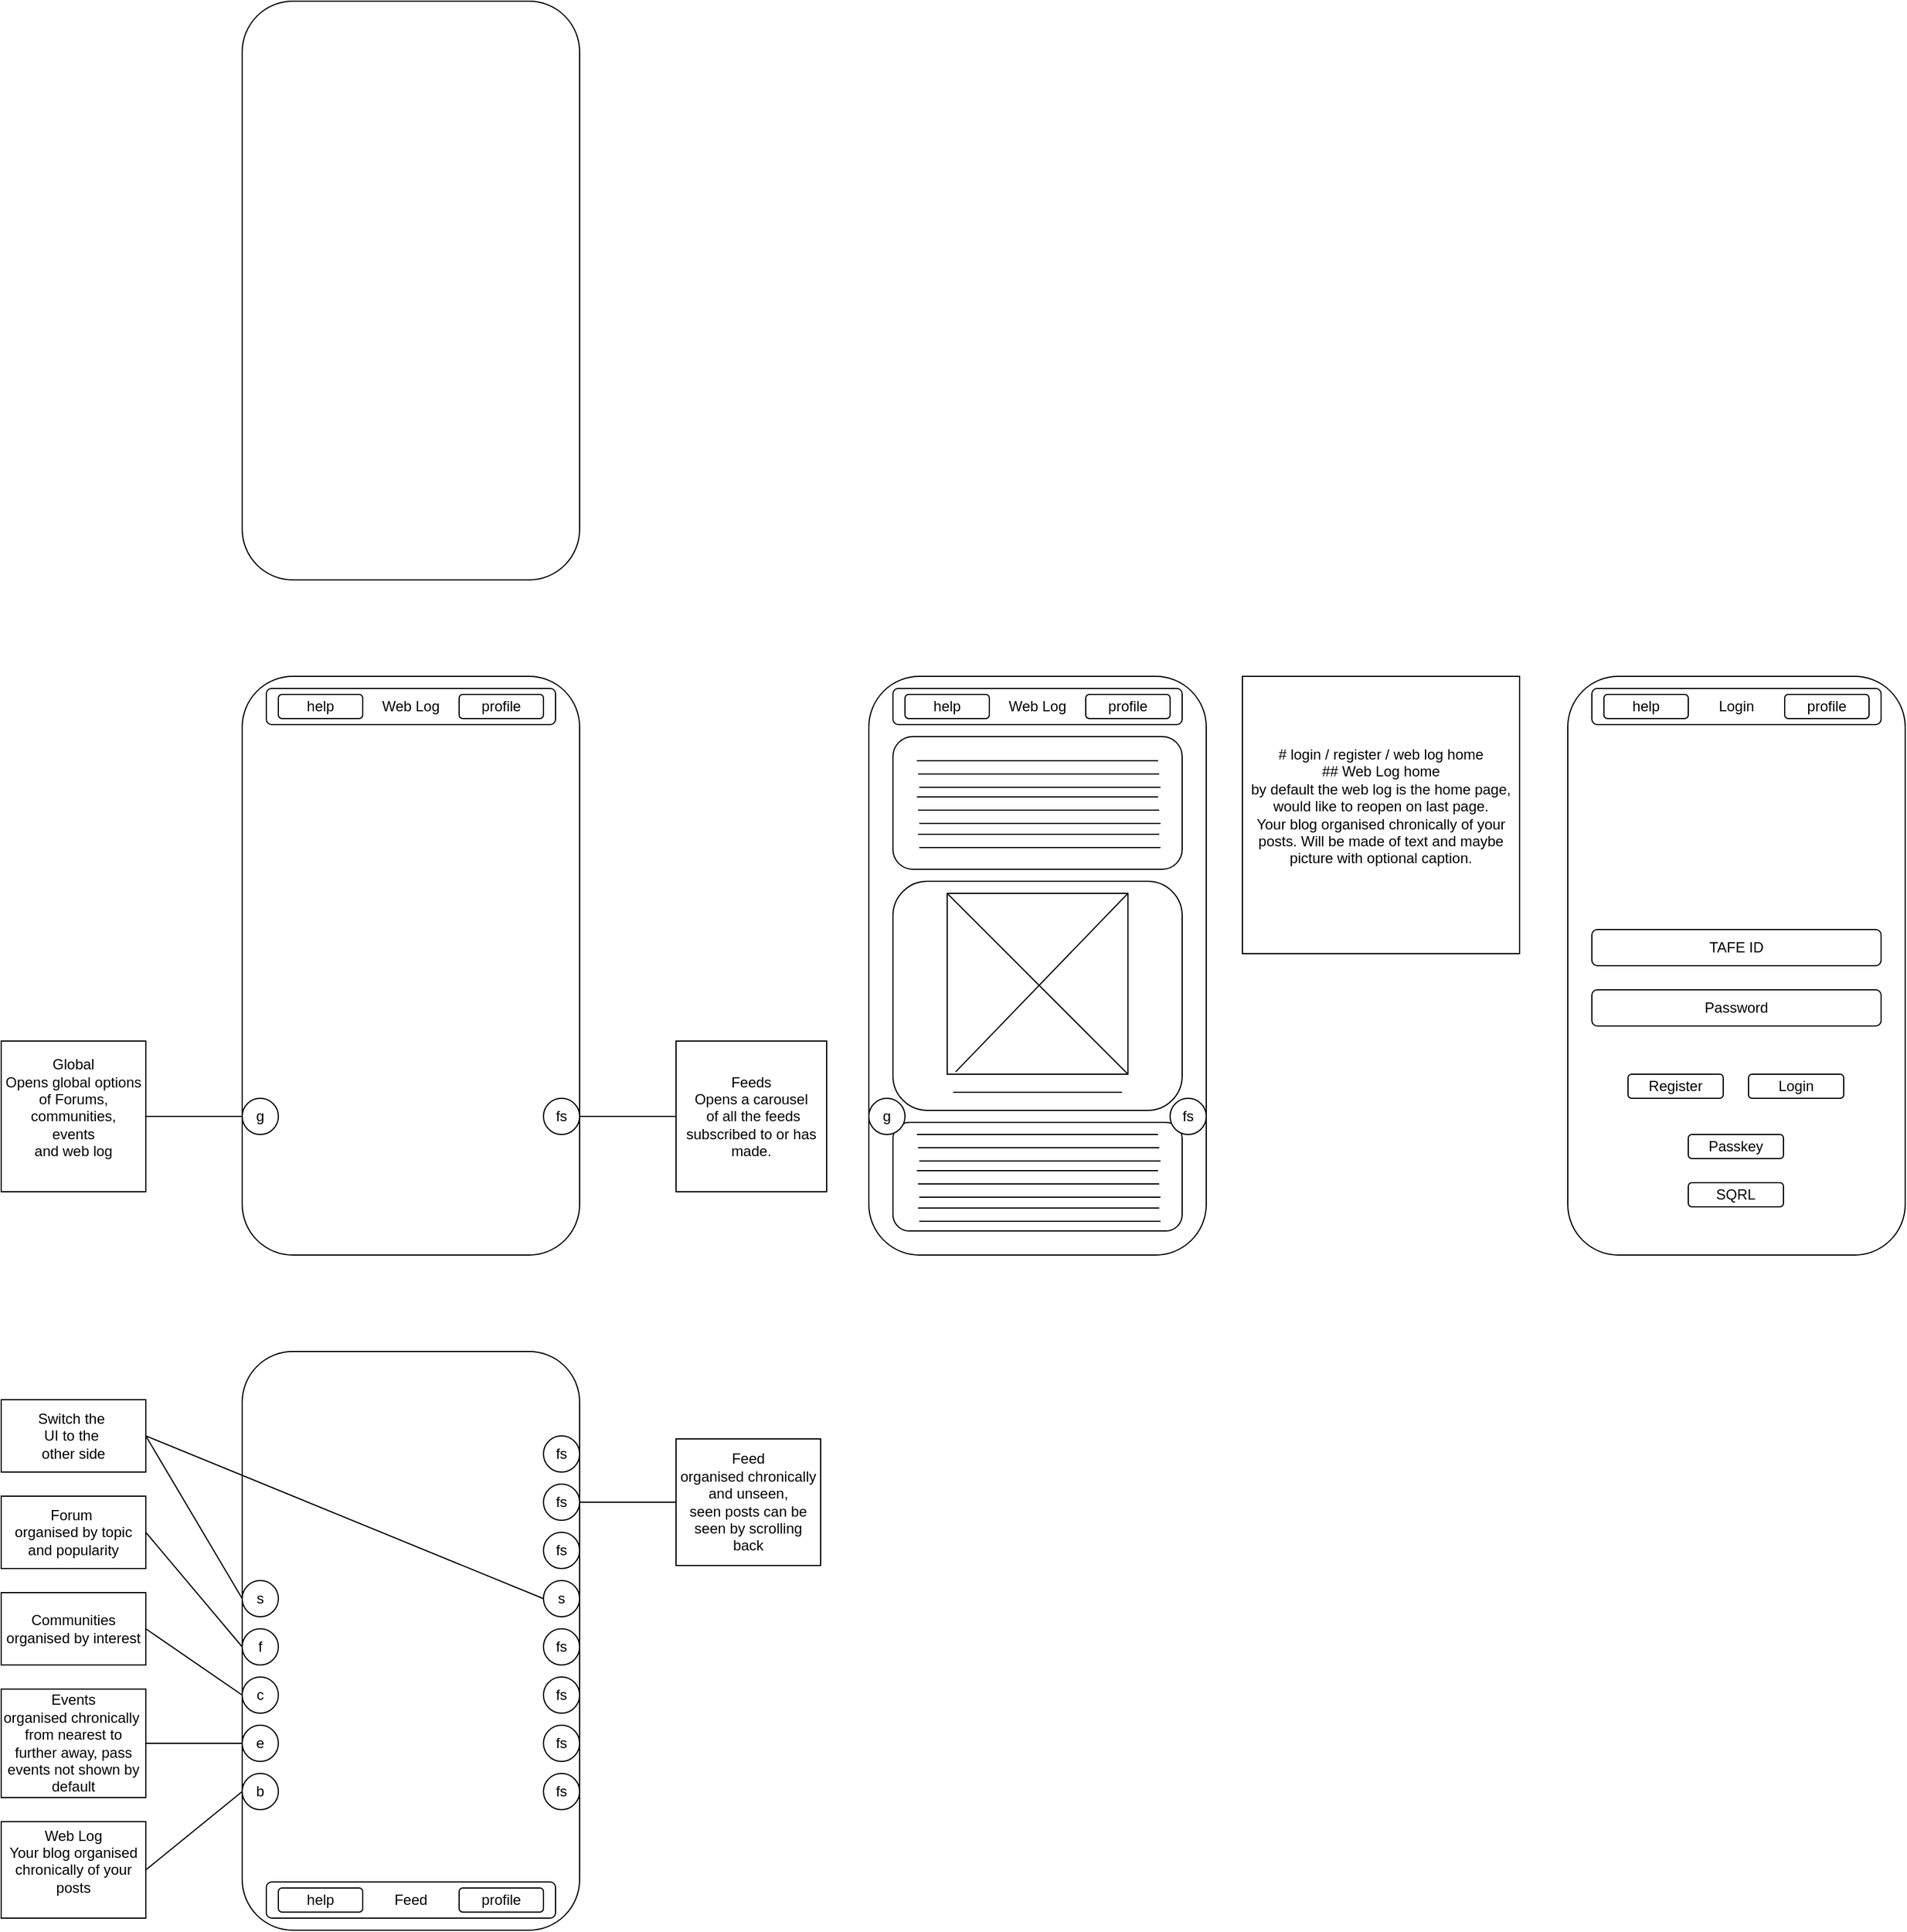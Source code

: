 <mxfile version="26.0.14">
  <diagram name="Page-1" id="ityvs8Irgx1J0kxPsXEz">
    <mxGraphModel dx="1861" dy="562" grid="1" gridSize="10" guides="1" tooltips="1" connect="1" arrows="1" fold="1" page="1" pageScale="1" pageWidth="826" pageHeight="1169" math="0" shadow="0">
      <root>
        <mxCell id="0" />
        <mxCell id="1" parent="0" />
        <mxCell id="J9n1R6baBEnanZzoKZ7X-1" value="" style="rounded=1;whiteSpace=wrap;html=1;" parent="1" vertex="1">
          <mxGeometry x="80" y="80" width="280" height="480" as="geometry" />
        </mxCell>
        <mxCell id="J9n1R6baBEnanZzoKZ7X-2" value="" style="rounded=1;whiteSpace=wrap;html=1;" parent="1" vertex="1">
          <mxGeometry x="80" y="640" width="280" height="480" as="geometry" />
        </mxCell>
        <mxCell id="J9n1R6baBEnanZzoKZ7X-3" value="g" style="ellipse;whiteSpace=wrap;html=1;aspect=fixed;" parent="1" vertex="1">
          <mxGeometry x="80" y="990" width="30" height="30" as="geometry" />
        </mxCell>
        <mxCell id="J9n1R6baBEnanZzoKZ7X-4" value="fs" style="ellipse;whiteSpace=wrap;html=1;aspect=fixed;" parent="1" vertex="1">
          <mxGeometry x="330" y="990" width="30" height="30" as="geometry" />
        </mxCell>
        <mxCell id="J9n1R6baBEnanZzoKZ7X-5" value="Web Log" style="rounded=1;whiteSpace=wrap;html=1;" parent="1" vertex="1">
          <mxGeometry x="100" y="650" width="240" height="30" as="geometry" />
        </mxCell>
        <mxCell id="J9n1R6baBEnanZzoKZ7X-6" value="help" style="rounded=1;whiteSpace=wrap;html=1;" parent="1" vertex="1">
          <mxGeometry x="110" y="655" width="70" height="20" as="geometry" />
        </mxCell>
        <mxCell id="J9n1R6baBEnanZzoKZ7X-7" value="profile" style="rounded=1;whiteSpace=wrap;html=1;" parent="1" vertex="1">
          <mxGeometry x="260" y="655" width="70" height="20" as="geometry" />
        </mxCell>
        <mxCell id="J9n1R6baBEnanZzoKZ7X-8" value="" style="rounded=1;whiteSpace=wrap;html=1;" parent="1" vertex="1">
          <mxGeometry x="80" y="1200" width="280" height="480" as="geometry" />
        </mxCell>
        <mxCell id="J9n1R6baBEnanZzoKZ7X-9" value="b" style="ellipse;whiteSpace=wrap;html=1;aspect=fixed;" parent="1" vertex="1">
          <mxGeometry x="80" y="1550" width="30" height="30" as="geometry" />
        </mxCell>
        <mxCell id="J9n1R6baBEnanZzoKZ7X-10" value="fs" style="ellipse;whiteSpace=wrap;html=1;aspect=fixed;" parent="1" vertex="1">
          <mxGeometry x="330" y="1550" width="30" height="30" as="geometry" />
        </mxCell>
        <mxCell id="J9n1R6baBEnanZzoKZ7X-11" value="Feed" style="rounded=1;whiteSpace=wrap;html=1;" parent="1" vertex="1">
          <mxGeometry x="100" y="1640" width="240" height="30" as="geometry" />
        </mxCell>
        <mxCell id="J9n1R6baBEnanZzoKZ7X-12" value="help" style="rounded=1;whiteSpace=wrap;html=1;" parent="1" vertex="1">
          <mxGeometry x="110" y="1645" width="70" height="20" as="geometry" />
        </mxCell>
        <mxCell id="J9n1R6baBEnanZzoKZ7X-13" value="profile" style="rounded=1;whiteSpace=wrap;html=1;" parent="1" vertex="1">
          <mxGeometry x="260" y="1645" width="70" height="20" as="geometry" />
        </mxCell>
        <mxCell id="J9n1R6baBEnanZzoKZ7X-14" value="&lt;div&gt;Global&lt;/div&gt;&lt;div&gt;Opens global options of Forums,&lt;/div&gt;&lt;div&gt;communities,&lt;/div&gt;&lt;div&gt;events&lt;/div&gt;&lt;div&gt;and web log&lt;/div&gt;&lt;div&gt;&lt;br&gt;&lt;/div&gt;" style="rounded=0;whiteSpace=wrap;html=1;" parent="1" vertex="1">
          <mxGeometry x="-120" y="942.5" width="120" height="125" as="geometry" />
        </mxCell>
        <mxCell id="J9n1R6baBEnanZzoKZ7X-15" value="" style="endArrow=none;html=1;rounded=0;exitX=1;exitY=0.5;exitDx=0;exitDy=0;entryX=0;entryY=0.5;entryDx=0;entryDy=0;" parent="1" source="J9n1R6baBEnanZzoKZ7X-14" target="J9n1R6baBEnanZzoKZ7X-3" edge="1">
          <mxGeometry width="50" height="50" relative="1" as="geometry">
            <mxPoint x="160" y="920" as="sourcePoint" />
            <mxPoint x="210" y="870" as="targetPoint" />
          </mxGeometry>
        </mxCell>
        <mxCell id="J9n1R6baBEnanZzoKZ7X-16" value="&lt;div&gt;Feeds&lt;/div&gt;&lt;div&gt;Opens a carousel&lt;/div&gt;&lt;div&gt;&amp;nbsp;of all the feeds &lt;br&gt;&lt;/div&gt;&lt;div&gt;subscribed to or has &lt;br&gt;&lt;/div&gt;&lt;div&gt;made.&lt;/div&gt;" style="whiteSpace=wrap;html=1;aspect=fixed;" parent="1" vertex="1">
          <mxGeometry x="440" y="942.5" width="125" height="125" as="geometry" />
        </mxCell>
        <mxCell id="J9n1R6baBEnanZzoKZ7X-17" value="" style="endArrow=none;html=1;rounded=0;entryX=0;entryY=0.5;entryDx=0;entryDy=0;exitX=1;exitY=0.5;exitDx=0;exitDy=0;exitPerimeter=0;" parent="1" source="J9n1R6baBEnanZzoKZ7X-4" target="J9n1R6baBEnanZzoKZ7X-16" edge="1">
          <mxGeometry width="50" height="50" relative="1" as="geometry">
            <mxPoint x="370" y="1000" as="sourcePoint" />
            <mxPoint x="210" y="870" as="targetPoint" />
          </mxGeometry>
        </mxCell>
        <mxCell id="J9n1R6baBEnanZzoKZ7X-18" value="fs" style="ellipse;whiteSpace=wrap;html=1;aspect=fixed;" parent="1" vertex="1">
          <mxGeometry x="330" y="1510" width="30" height="30" as="geometry" />
        </mxCell>
        <mxCell id="J9n1R6baBEnanZzoKZ7X-19" value="fs" style="ellipse;whiteSpace=wrap;html=1;aspect=fixed;" parent="1" vertex="1">
          <mxGeometry x="330" y="1470" width="30" height="30" as="geometry" />
        </mxCell>
        <mxCell id="J9n1R6baBEnanZzoKZ7X-20" value="fs" style="ellipse;whiteSpace=wrap;html=1;aspect=fixed;" parent="1" vertex="1">
          <mxGeometry x="330" y="1430" width="30" height="30" as="geometry" />
        </mxCell>
        <mxCell id="J9n1R6baBEnanZzoKZ7X-21" value="e" style="ellipse;whiteSpace=wrap;html=1;aspect=fixed;" parent="1" vertex="1">
          <mxGeometry x="80" y="1510" width="30" height="30" as="geometry" />
        </mxCell>
        <mxCell id="J9n1R6baBEnanZzoKZ7X-22" value="c" style="ellipse;whiteSpace=wrap;html=1;aspect=fixed;" parent="1" vertex="1">
          <mxGeometry x="80" y="1470" width="30" height="30" as="geometry" />
        </mxCell>
        <mxCell id="J9n1R6baBEnanZzoKZ7X-23" value="f" style="ellipse;whiteSpace=wrap;html=1;aspect=fixed;" parent="1" vertex="1">
          <mxGeometry x="80" y="1430" width="30" height="30" as="geometry" />
        </mxCell>
        <mxCell id="J9n1R6baBEnanZzoKZ7X-24" value="s" style="ellipse;whiteSpace=wrap;html=1;aspect=fixed;" parent="1" vertex="1">
          <mxGeometry x="80" y="1390" width="30" height="30" as="geometry" />
        </mxCell>
        <mxCell id="J9n1R6baBEnanZzoKZ7X-25" value="s" style="ellipse;whiteSpace=wrap;html=1;aspect=fixed;" parent="1" vertex="1">
          <mxGeometry x="330" y="1390" width="30" height="30" as="geometry" />
        </mxCell>
        <mxCell id="J9n1R6baBEnanZzoKZ7X-26" value="fs" style="ellipse;whiteSpace=wrap;html=1;aspect=fixed;" parent="1" vertex="1">
          <mxGeometry x="330" y="1350" width="30" height="30" as="geometry" />
        </mxCell>
        <mxCell id="J9n1R6baBEnanZzoKZ7X-27" value="fs" style="ellipse;whiteSpace=wrap;html=1;aspect=fixed;" parent="1" vertex="1">
          <mxGeometry x="330" y="1310" width="30" height="30" as="geometry" />
        </mxCell>
        <mxCell id="J9n1R6baBEnanZzoKZ7X-28" value="fs" style="ellipse;whiteSpace=wrap;html=1;aspect=fixed;" parent="1" vertex="1">
          <mxGeometry x="330" y="1270" width="30" height="30" as="geometry" />
        </mxCell>
        <mxCell id="J9n1R6baBEnanZzoKZ7X-29" value="&lt;div&gt;Switch the&amp;nbsp;&lt;/div&gt;&lt;div&gt;UI to the&amp;nbsp;&lt;/div&gt;&lt;div&gt;other side&lt;/div&gt;" style="rounded=0;whiteSpace=wrap;html=1;" parent="1" vertex="1">
          <mxGeometry x="-120" y="1240" width="120" height="60" as="geometry" />
        </mxCell>
        <mxCell id="J9n1R6baBEnanZzoKZ7X-30" value="" style="endArrow=none;html=1;rounded=0;exitX=1;exitY=0.5;exitDx=0;exitDy=0;entryX=0;entryY=0.5;entryDx=0;entryDy=0;" parent="1" source="J9n1R6baBEnanZzoKZ7X-29" target="J9n1R6baBEnanZzoKZ7X-25" edge="1">
          <mxGeometry width="50" height="50" relative="1" as="geometry">
            <mxPoint x="290" y="1370" as="sourcePoint" />
            <mxPoint x="340" y="1320" as="targetPoint" />
          </mxGeometry>
        </mxCell>
        <mxCell id="J9n1R6baBEnanZzoKZ7X-31" value="" style="endArrow=none;html=1;rounded=0;exitX=1;exitY=0.5;exitDx=0;exitDy=0;entryX=0;entryY=0.5;entryDx=0;entryDy=0;" parent="1" source="J9n1R6baBEnanZzoKZ7X-29" target="J9n1R6baBEnanZzoKZ7X-24" edge="1">
          <mxGeometry width="50" height="50" relative="1" as="geometry">
            <mxPoint x="290" y="1370" as="sourcePoint" />
            <mxPoint x="340" y="1320" as="targetPoint" />
          </mxGeometry>
        </mxCell>
        <mxCell id="J9n1R6baBEnanZzoKZ7X-32" value="&lt;div&gt;Forum&amp;nbsp;&lt;/div&gt;&lt;div&gt;organised by topic&lt;/div&gt;&lt;div&gt;and popularity &lt;/div&gt;" style="rounded=0;whiteSpace=wrap;html=1;" parent="1" vertex="1">
          <mxGeometry x="-120" y="1320" width="120" height="60" as="geometry" />
        </mxCell>
        <mxCell id="J9n1R6baBEnanZzoKZ7X-33" value="" style="endArrow=none;html=1;rounded=0;exitX=1;exitY=0.5;exitDx=0;exitDy=0;entryX=0;entryY=0.5;entryDx=0;entryDy=0;" parent="1" source="J9n1R6baBEnanZzoKZ7X-32" target="J9n1R6baBEnanZzoKZ7X-23" edge="1">
          <mxGeometry width="50" height="50" relative="1" as="geometry">
            <mxPoint x="290" y="1370" as="sourcePoint" />
            <mxPoint x="340" y="1320" as="targetPoint" />
          </mxGeometry>
        </mxCell>
        <mxCell id="J9n1R6baBEnanZzoKZ7X-34" value="&lt;div&gt;Communities&lt;/div&gt;&lt;div&gt;organised by interest&lt;/div&gt;" style="rounded=0;whiteSpace=wrap;html=1;" parent="1" vertex="1">
          <mxGeometry x="-120" y="1400" width="120" height="60" as="geometry" />
        </mxCell>
        <mxCell id="J9n1R6baBEnanZzoKZ7X-35" value="" style="endArrow=none;html=1;rounded=0;exitX=1;exitY=0.5;exitDx=0;exitDy=0;entryX=0;entryY=0.5;entryDx=0;entryDy=0;" parent="1" source="J9n1R6baBEnanZzoKZ7X-34" target="J9n1R6baBEnanZzoKZ7X-22" edge="1">
          <mxGeometry width="50" height="50" relative="1" as="geometry">
            <mxPoint x="290" y="1370" as="sourcePoint" />
            <mxPoint x="340" y="1320" as="targetPoint" />
          </mxGeometry>
        </mxCell>
        <mxCell id="J9n1R6baBEnanZzoKZ7X-36" value="&lt;div&gt;Events&lt;/div&gt;&lt;div&gt;organised chronically&amp;nbsp;&lt;/div&gt;&lt;div&gt;from nearest to further away, pass events not shown by default &lt;br&gt;&lt;/div&gt;" style="rounded=0;whiteSpace=wrap;html=1;" parent="1" vertex="1">
          <mxGeometry x="-120" y="1480" width="120" height="90" as="geometry" />
        </mxCell>
        <mxCell id="J9n1R6baBEnanZzoKZ7X-37" value="" style="endArrow=none;html=1;rounded=0;exitX=1;exitY=0.5;exitDx=0;exitDy=0;entryX=0;entryY=0.5;entryDx=0;entryDy=0;" parent="1" source="J9n1R6baBEnanZzoKZ7X-36" target="J9n1R6baBEnanZzoKZ7X-21" edge="1">
          <mxGeometry width="50" height="50" relative="1" as="geometry">
            <mxPoint x="290" y="1370" as="sourcePoint" />
            <mxPoint x="340" y="1320" as="targetPoint" />
          </mxGeometry>
        </mxCell>
        <mxCell id="J9n1R6baBEnanZzoKZ7X-38" value="&lt;div&gt;Web Log&lt;/div&gt;&lt;div&gt;Your blog organised&lt;/div&gt;&lt;div&gt;chronically of your posts &lt;br&gt;&lt;/div&gt;&lt;div&gt;&lt;br&gt;&lt;/div&gt;" style="rounded=0;whiteSpace=wrap;html=1;" parent="1" vertex="1">
          <mxGeometry x="-120" y="1590" width="120" height="80" as="geometry" />
        </mxCell>
        <mxCell id="J9n1R6baBEnanZzoKZ7X-39" value="" style="endArrow=none;html=1;rounded=0;exitX=1;exitY=0.5;exitDx=0;exitDy=0;entryX=0;entryY=0.5;entryDx=0;entryDy=0;" parent="1" source="J9n1R6baBEnanZzoKZ7X-38" target="J9n1R6baBEnanZzoKZ7X-9" edge="1">
          <mxGeometry width="50" height="50" relative="1" as="geometry">
            <mxPoint x="290" y="1370" as="sourcePoint" />
            <mxPoint x="340" y="1320" as="targetPoint" />
          </mxGeometry>
        </mxCell>
        <mxCell id="J9n1R6baBEnanZzoKZ7X-40" value="&lt;div&gt;Feed&lt;/div&gt;&lt;div&gt;organised chronically&lt;/div&gt;&lt;div&gt;and unseen,&lt;/div&gt;&lt;div&gt;seen posts can be seen by scrolling back&lt;/div&gt;" style="rounded=0;whiteSpace=wrap;html=1;" parent="1" vertex="1">
          <mxGeometry x="440" y="1272.5" width="120" height="105" as="geometry" />
        </mxCell>
        <mxCell id="J9n1R6baBEnanZzoKZ7X-41" value="" style="endArrow=none;html=1;rounded=0;exitX=1;exitY=0.5;exitDx=0;exitDy=0;entryX=0;entryY=0.5;entryDx=0;entryDy=0;" parent="1" source="J9n1R6baBEnanZzoKZ7X-27" target="J9n1R6baBEnanZzoKZ7X-40" edge="1">
          <mxGeometry width="50" height="50" relative="1" as="geometry">
            <mxPoint x="290" y="1370" as="sourcePoint" />
            <mxPoint x="340" y="1320" as="targetPoint" />
          </mxGeometry>
        </mxCell>
        <mxCell id="amp9jhjnXLexpan_Ufj_-1" value="" style="rounded=1;whiteSpace=wrap;html=1;" vertex="1" parent="1">
          <mxGeometry x="600" y="640" width="280" height="480" as="geometry" />
        </mxCell>
        <mxCell id="amp9jhjnXLexpan_Ufj_-4" value="Web Log" style="rounded=1;whiteSpace=wrap;html=1;" vertex="1" parent="1">
          <mxGeometry x="620" y="650" width="240" height="30" as="geometry" />
        </mxCell>
        <mxCell id="amp9jhjnXLexpan_Ufj_-5" value="help" style="rounded=1;whiteSpace=wrap;html=1;" vertex="1" parent="1">
          <mxGeometry x="630" y="655" width="70" height="20" as="geometry" />
        </mxCell>
        <mxCell id="amp9jhjnXLexpan_Ufj_-6" value="profile" style="rounded=1;whiteSpace=wrap;html=1;" vertex="1" parent="1">
          <mxGeometry x="780" y="655" width="70" height="20" as="geometry" />
        </mxCell>
        <mxCell id="amp9jhjnXLexpan_Ufj_-7" value="" style="rounded=1;whiteSpace=wrap;html=1;" vertex="1" parent="1">
          <mxGeometry x="620" y="690" width="240" height="110" as="geometry" />
        </mxCell>
        <mxCell id="amp9jhjnXLexpan_Ufj_-8" value="" style="rounded=1;whiteSpace=wrap;html=1;" vertex="1" parent="1">
          <mxGeometry x="620" y="810" width="240" height="190" as="geometry" />
        </mxCell>
        <mxCell id="amp9jhjnXLexpan_Ufj_-9" value="" style="rounded=1;whiteSpace=wrap;html=1;" vertex="1" parent="1">
          <mxGeometry x="620" y="1010" width="240" height="90" as="geometry" />
        </mxCell>
        <mxCell id="amp9jhjnXLexpan_Ufj_-3" value="fs" style="ellipse;whiteSpace=wrap;html=1;aspect=fixed;" vertex="1" parent="1">
          <mxGeometry x="850" y="990" width="30" height="30" as="geometry" />
        </mxCell>
        <mxCell id="amp9jhjnXLexpan_Ufj_-2" value="g" style="ellipse;whiteSpace=wrap;html=1;aspect=fixed;" vertex="1" parent="1">
          <mxGeometry x="600" y="990" width="30" height="30" as="geometry" />
        </mxCell>
        <mxCell id="amp9jhjnXLexpan_Ufj_-11" value="" style="whiteSpace=wrap;html=1;aspect=fixed;" vertex="1" parent="1">
          <mxGeometry x="665" y="820" width="150" height="150" as="geometry" />
        </mxCell>
        <mxCell id="amp9jhjnXLexpan_Ufj_-12" value="" style="endArrow=none;html=1;rounded=0;entryX=0.792;entryY=0.895;entryDx=0;entryDy=0;entryPerimeter=0;exitX=0.208;exitY=0.895;exitDx=0;exitDy=0;exitPerimeter=0;" edge="1" parent="1">
          <mxGeometry width="50" height="50" relative="1" as="geometry">
            <mxPoint x="669.92" y="985.05" as="sourcePoint" />
            <mxPoint x="810.08" y="985.05" as="targetPoint" />
          </mxGeometry>
        </mxCell>
        <mxCell id="amp9jhjnXLexpan_Ufj_-13" value="" style="endArrow=none;html=1;rounded=0;entryX=1;entryY=0;entryDx=0;entryDy=0;exitX=0.047;exitY=0.987;exitDx=0;exitDy=0;exitPerimeter=0;" edge="1" parent="1" source="amp9jhjnXLexpan_Ufj_-11" target="amp9jhjnXLexpan_Ufj_-11">
          <mxGeometry width="50" height="50" relative="1" as="geometry">
            <mxPoint x="520" y="900" as="sourcePoint" />
            <mxPoint x="570" y="850" as="targetPoint" />
          </mxGeometry>
        </mxCell>
        <mxCell id="amp9jhjnXLexpan_Ufj_-14" value="" style="endArrow=none;html=1;rounded=0;entryX=0;entryY=0;entryDx=0;entryDy=0;exitX=1;exitY=1;exitDx=0;exitDy=0;" edge="1" parent="1" source="amp9jhjnXLexpan_Ufj_-11" target="amp9jhjnXLexpan_Ufj_-11">
          <mxGeometry width="50" height="50" relative="1" as="geometry">
            <mxPoint x="520" y="900" as="sourcePoint" />
            <mxPoint x="570" y="850" as="targetPoint" />
          </mxGeometry>
        </mxCell>
        <mxCell id="amp9jhjnXLexpan_Ufj_-15" value="" style="endArrow=none;html=1;rounded=0;exitX=0.208;exitY=0.895;exitDx=0;exitDy=0;exitPerimeter=0;" edge="1" parent="1">
          <mxGeometry width="50" height="50" relative="1" as="geometry">
            <mxPoint x="639.84" y="710" as="sourcePoint" />
            <mxPoint x="840" y="710" as="targetPoint" />
          </mxGeometry>
        </mxCell>
        <mxCell id="amp9jhjnXLexpan_Ufj_-17" value="" style="endArrow=none;html=1;rounded=0;exitX=0.208;exitY=0.895;exitDx=0;exitDy=0;exitPerimeter=0;" edge="1" parent="1">
          <mxGeometry width="50" height="50" relative="1" as="geometry">
            <mxPoint x="640.84" y="721" as="sourcePoint" />
            <mxPoint x="841" y="721" as="targetPoint" />
          </mxGeometry>
        </mxCell>
        <mxCell id="amp9jhjnXLexpan_Ufj_-18" value="" style="endArrow=none;html=1;rounded=0;exitX=0.208;exitY=0.895;exitDx=0;exitDy=0;exitPerimeter=0;" edge="1" parent="1">
          <mxGeometry width="50" height="50" relative="1" as="geometry">
            <mxPoint x="641.84" y="732" as="sourcePoint" />
            <mxPoint x="842" y="732" as="targetPoint" />
          </mxGeometry>
        </mxCell>
        <mxCell id="amp9jhjnXLexpan_Ufj_-20" value="" style="endArrow=none;html=1;rounded=0;exitX=0.208;exitY=0.895;exitDx=0;exitDy=0;exitPerimeter=0;" edge="1" parent="1">
          <mxGeometry width="50" height="50" relative="1" as="geometry">
            <mxPoint x="639.84" y="740" as="sourcePoint" />
            <mxPoint x="840" y="740" as="targetPoint" />
          </mxGeometry>
        </mxCell>
        <mxCell id="amp9jhjnXLexpan_Ufj_-21" value="" style="endArrow=none;html=1;rounded=0;exitX=0.208;exitY=0.895;exitDx=0;exitDy=0;exitPerimeter=0;" edge="1" parent="1">
          <mxGeometry width="50" height="50" relative="1" as="geometry">
            <mxPoint x="640.84" y="751" as="sourcePoint" />
            <mxPoint x="841" y="751" as="targetPoint" />
          </mxGeometry>
        </mxCell>
        <mxCell id="amp9jhjnXLexpan_Ufj_-22" value="" style="endArrow=none;html=1;rounded=0;exitX=0.208;exitY=0.895;exitDx=0;exitDy=0;exitPerimeter=0;" edge="1" parent="1">
          <mxGeometry width="50" height="50" relative="1" as="geometry">
            <mxPoint x="641.84" y="762" as="sourcePoint" />
            <mxPoint x="842" y="762" as="targetPoint" />
          </mxGeometry>
        </mxCell>
        <mxCell id="amp9jhjnXLexpan_Ufj_-24" value="" style="endArrow=none;html=1;rounded=0;exitX=0.208;exitY=0.895;exitDx=0;exitDy=0;exitPerimeter=0;" edge="1" parent="1">
          <mxGeometry width="50" height="50" relative="1" as="geometry">
            <mxPoint x="640.84" y="771" as="sourcePoint" />
            <mxPoint x="841" y="771" as="targetPoint" />
          </mxGeometry>
        </mxCell>
        <mxCell id="amp9jhjnXLexpan_Ufj_-25" value="" style="endArrow=none;html=1;rounded=0;exitX=0.208;exitY=0.895;exitDx=0;exitDy=0;exitPerimeter=0;" edge="1" parent="1">
          <mxGeometry width="50" height="50" relative="1" as="geometry">
            <mxPoint x="641.84" y="782" as="sourcePoint" />
            <mxPoint x="842" y="782" as="targetPoint" />
          </mxGeometry>
        </mxCell>
        <mxCell id="amp9jhjnXLexpan_Ufj_-26" value="" style="endArrow=none;html=1;rounded=0;exitX=0.208;exitY=0.895;exitDx=0;exitDy=0;exitPerimeter=0;" edge="1" parent="1">
          <mxGeometry width="50" height="50" relative="1" as="geometry">
            <mxPoint x="639.84" y="1020" as="sourcePoint" />
            <mxPoint x="840" y="1020" as="targetPoint" />
          </mxGeometry>
        </mxCell>
        <mxCell id="amp9jhjnXLexpan_Ufj_-27" value="" style="endArrow=none;html=1;rounded=0;exitX=0.208;exitY=0.895;exitDx=0;exitDy=0;exitPerimeter=0;" edge="1" parent="1">
          <mxGeometry width="50" height="50" relative="1" as="geometry">
            <mxPoint x="640.84" y="1031" as="sourcePoint" />
            <mxPoint x="841" y="1031" as="targetPoint" />
          </mxGeometry>
        </mxCell>
        <mxCell id="amp9jhjnXLexpan_Ufj_-28" value="" style="endArrow=none;html=1;rounded=0;exitX=0.208;exitY=0.895;exitDx=0;exitDy=0;exitPerimeter=0;" edge="1" parent="1">
          <mxGeometry width="50" height="50" relative="1" as="geometry">
            <mxPoint x="641.84" y="1042" as="sourcePoint" />
            <mxPoint x="842" y="1042" as="targetPoint" />
          </mxGeometry>
        </mxCell>
        <mxCell id="amp9jhjnXLexpan_Ufj_-29" value="" style="endArrow=none;html=1;rounded=0;exitX=0.208;exitY=0.895;exitDx=0;exitDy=0;exitPerimeter=0;" edge="1" parent="1">
          <mxGeometry width="50" height="50" relative="1" as="geometry">
            <mxPoint x="639.84" y="1050" as="sourcePoint" />
            <mxPoint x="840" y="1050" as="targetPoint" />
          </mxGeometry>
        </mxCell>
        <mxCell id="amp9jhjnXLexpan_Ufj_-30" value="" style="endArrow=none;html=1;rounded=0;exitX=0.208;exitY=0.895;exitDx=0;exitDy=0;exitPerimeter=0;" edge="1" parent="1">
          <mxGeometry width="50" height="50" relative="1" as="geometry">
            <mxPoint x="640.84" y="1061" as="sourcePoint" />
            <mxPoint x="841" y="1061" as="targetPoint" />
          </mxGeometry>
        </mxCell>
        <mxCell id="amp9jhjnXLexpan_Ufj_-31" value="" style="endArrow=none;html=1;rounded=0;exitX=0.208;exitY=0.895;exitDx=0;exitDy=0;exitPerimeter=0;" edge="1" parent="1">
          <mxGeometry width="50" height="50" relative="1" as="geometry">
            <mxPoint x="641.84" y="1072" as="sourcePoint" />
            <mxPoint x="842" y="1072" as="targetPoint" />
          </mxGeometry>
        </mxCell>
        <mxCell id="amp9jhjnXLexpan_Ufj_-32" value="" style="endArrow=none;html=1;rounded=0;exitX=0.208;exitY=0.895;exitDx=0;exitDy=0;exitPerimeter=0;" edge="1" parent="1">
          <mxGeometry width="50" height="50" relative="1" as="geometry">
            <mxPoint x="640.84" y="1081" as="sourcePoint" />
            <mxPoint x="841" y="1081" as="targetPoint" />
          </mxGeometry>
        </mxCell>
        <mxCell id="amp9jhjnXLexpan_Ufj_-33" value="" style="endArrow=none;html=1;rounded=0;exitX=0.208;exitY=0.895;exitDx=0;exitDy=0;exitPerimeter=0;" edge="1" parent="1">
          <mxGeometry width="50" height="50" relative="1" as="geometry">
            <mxPoint x="641.84" y="1092" as="sourcePoint" />
            <mxPoint x="842" y="1092" as="targetPoint" />
          </mxGeometry>
        </mxCell>
        <mxCell id="amp9jhjnXLexpan_Ufj_-34" value="# login / register / web log home &lt;br&gt;## Web Log home&lt;br&gt;by default the web log is the home page, would like to reopen on last page.&lt;br&gt;Your blog organised chronically of your posts. Will be made of text and maybe picture with optional caption.&lt;br&gt;&lt;div&gt;&lt;br/&gt;&lt;/div&gt;" style="whiteSpace=wrap;html=1;aspect=fixed;" vertex="1" parent="1">
          <mxGeometry x="910" y="640" width="230" height="230" as="geometry" />
        </mxCell>
        <mxCell id="amp9jhjnXLexpan_Ufj_-35" value="" style="rounded=1;whiteSpace=wrap;html=1;" vertex="1" parent="1">
          <mxGeometry x="1180" y="640" width="280" height="480" as="geometry" />
        </mxCell>
        <mxCell id="amp9jhjnXLexpan_Ufj_-38" value="Login" style="rounded=1;whiteSpace=wrap;html=1;" vertex="1" parent="1">
          <mxGeometry x="1200" y="650" width="240" height="30" as="geometry" />
        </mxCell>
        <mxCell id="amp9jhjnXLexpan_Ufj_-39" value="help" style="rounded=1;whiteSpace=wrap;html=1;" vertex="1" parent="1">
          <mxGeometry x="1210" y="655" width="70" height="20" as="geometry" />
        </mxCell>
        <mxCell id="amp9jhjnXLexpan_Ufj_-40" value="profile" style="rounded=1;whiteSpace=wrap;html=1;" vertex="1" parent="1">
          <mxGeometry x="1360" y="655" width="70" height="20" as="geometry" />
        </mxCell>
        <mxCell id="amp9jhjnXLexpan_Ufj_-41" value="TAFE ID" style="rounded=1;whiteSpace=wrap;html=1;" vertex="1" parent="1">
          <mxGeometry x="1200" y="850" width="240" height="30" as="geometry" />
        </mxCell>
        <mxCell id="amp9jhjnXLexpan_Ufj_-42" value="Password" style="rounded=1;whiteSpace=wrap;html=1;" vertex="1" parent="1">
          <mxGeometry x="1200" y="900" width="240" height="30" as="geometry" />
        </mxCell>
        <mxCell id="amp9jhjnXLexpan_Ufj_-43" value="Register" style="rounded=1;whiteSpace=wrap;html=1;" vertex="1" parent="1">
          <mxGeometry x="1230" y="970" width="79" height="20" as="geometry" />
        </mxCell>
        <mxCell id="amp9jhjnXLexpan_Ufj_-46" value="Login" style="rounded=1;whiteSpace=wrap;html=1;" vertex="1" parent="1">
          <mxGeometry x="1330" y="970" width="79" height="20" as="geometry" />
        </mxCell>
        <mxCell id="amp9jhjnXLexpan_Ufj_-47" value="Passkey" style="rounded=1;whiteSpace=wrap;html=1;" vertex="1" parent="1">
          <mxGeometry x="1280" y="1020" width="79" height="20" as="geometry" />
        </mxCell>
        <mxCell id="amp9jhjnXLexpan_Ufj_-48" value="SQRL" style="rounded=1;whiteSpace=wrap;html=1;" vertex="1" parent="1">
          <mxGeometry x="1280" y="1060" width="79" height="20" as="geometry" />
        </mxCell>
      </root>
    </mxGraphModel>
  </diagram>
</mxfile>

